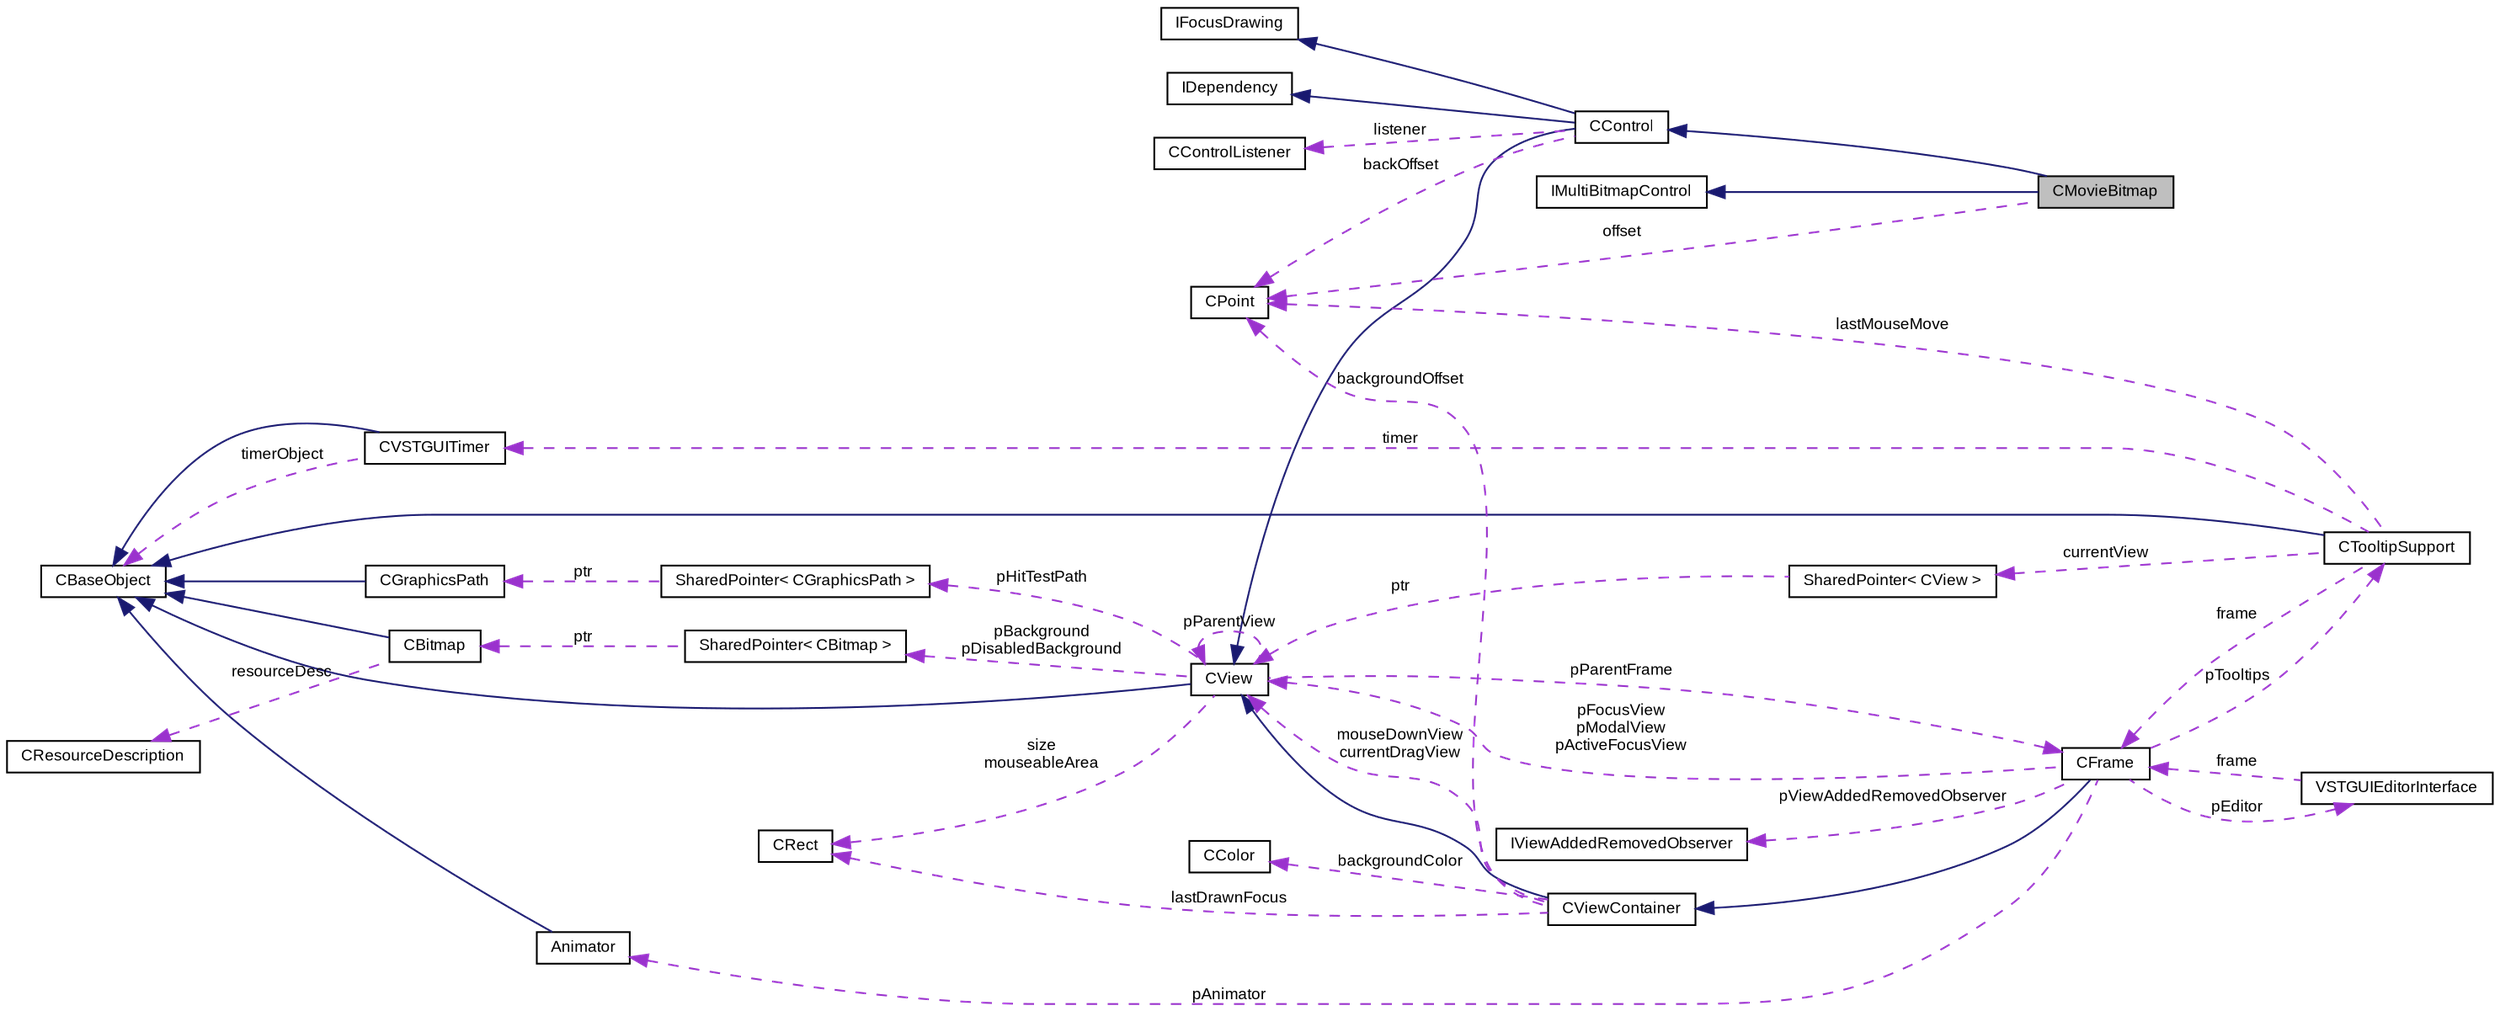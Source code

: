 digraph G
{
  bgcolor="transparent";
  edge [fontname="Arial",fontsize="9",labelfontname="Arial",labelfontsize="9"];
  node [fontname="Arial",fontsize="9",shape=record];
  rankdir=LR;
  Node1 [label="CMovieBitmap",height=0.2,width=0.4,color="black", fillcolor="grey75", style="filled" fontcolor="black"];
  Node2 -> Node1 [dir=back,color="midnightblue",fontsize="9",style="solid",fontname="Arial"];
  Node2 [label="CControl",height=0.2,width=0.4,color="black",URL="$class_v_s_t_g_u_i_1_1_c_control.html",tooltip="base class of all VSTGUI controls"];
  Node3 -> Node2 [dir=back,color="midnightblue",fontsize="9",style="solid",fontname="Arial"];
  Node3 [label="CView",height=0.2,width=0.4,color="black",URL="$class_v_s_t_g_u_i_1_1_c_view.html",tooltip="Base Class of all view objects."];
  Node4 -> Node3 [dir=back,color="midnightblue",fontsize="9",style="solid",fontname="Arial"];
  Node4 [label="CBaseObject",height=0.2,width=0.4,color="black",URL="$class_v_s_t_g_u_i_1_1_c_base_object.html",tooltip="Base Object with reference counter."];
  Node5 -> Node3 [dir=back,color="darkorchid3",fontsize="9",style="dashed",label="pBackground\npDisabledBackground",fontname="Arial"];
  Node5 [label="SharedPointer\< CBitmap \>",height=0.2,width=0.4,color="black",URL="$class_v_s_t_g_u_i_1_1_shared_pointer.html"];
  Node6 -> Node5 [dir=back,color="darkorchid3",fontsize="9",style="dashed",label="ptr",fontname="Arial"];
  Node6 [label="CBitmap",height=0.2,width=0.4,color="black",URL="$class_v_s_t_g_u_i_1_1_c_bitmap.html",tooltip="Encapsulates various platform depended kinds of bitmaps."];
  Node4 -> Node6 [dir=back,color="midnightblue",fontsize="9",style="solid",fontname="Arial"];
  Node7 -> Node6 [dir=back,color="darkorchid3",fontsize="9",style="dashed",label="resourceDesc",fontname="Arial"];
  Node7 [label="CResourceDescription",height=0.2,width=0.4,color="black",URL="$class_v_s_t_g_u_i_1_1_c_resource_description.html",tooltip="Describes a resource by name or by ID."];
  Node8 -> Node3 [dir=back,color="darkorchid3",fontsize="9",style="dashed",label="pParentFrame",fontname="Arial"];
  Node8 [label="CFrame",height=0.2,width=0.4,color="black",URL="$class_v_s_t_g_u_i_1_1_c_frame.html",tooltip="The CFrame is the parent container of all views."];
  Node9 -> Node8 [dir=back,color="midnightblue",fontsize="9",style="solid",fontname="Arial"];
  Node9 [label="CViewContainer",height=0.2,width=0.4,color="black",URL="$class_v_s_t_g_u_i_1_1_c_view_container.html",tooltip="Container Class of CView objects."];
  Node3 -> Node9 [dir=back,color="midnightblue",fontsize="9",style="solid",fontname="Arial"];
  Node3 -> Node9 [dir=back,color="darkorchid3",fontsize="9",style="dashed",label="mouseDownView\ncurrentDragView",fontname="Arial"];
  Node10 -> Node9 [dir=back,color="darkorchid3",fontsize="9",style="dashed",label="backgroundOffset",fontname="Arial"];
  Node10 [label="CPoint",height=0.2,width=0.4,color="black",URL="$struct_v_s_t_g_u_i_1_1_c_point.html",tooltip="Point structure."];
  Node11 -> Node9 [dir=back,color="darkorchid3",fontsize="9",style="dashed",label="backgroundColor",fontname="Arial"];
  Node11 [label="CColor",height=0.2,width=0.4,color="black",URL="$struct_v_s_t_g_u_i_1_1_c_color.html",tooltip="RGBA Color structure."];
  Node12 -> Node9 [dir=back,color="darkorchid3",fontsize="9",style="dashed",label="lastDrawnFocus",fontname="Arial"];
  Node12 [label="CRect",height=0.2,width=0.4,color="black",URL="$struct_v_s_t_g_u_i_1_1_c_rect.html",tooltip="Rect structure."];
  Node13 -> Node8 [dir=back,color="darkorchid3",fontsize="9",style="dashed",label="pViewAddedRemovedObserver",fontname="Arial"];
  Node13 [label="IViewAddedRemovedObserver",height=0.2,width=0.4,color="black",URL="$class_v_s_t_g_u_i_1_1_i_view_added_removed_observer.html",tooltip="view added removed observer interface for CFrame"];
  Node3 -> Node8 [dir=back,color="darkorchid3",fontsize="9",style="dashed",label="pFocusView\npModalView\npActiveFocusView",fontname="Arial"];
  Node14 -> Node8 [dir=back,color="darkorchid3",fontsize="9",style="dashed",label="pAnimator",fontname="Arial"];
  Node14 [label="Animator",height=0.2,width=0.4,color="black",URL="$class_v_s_t_g_u_i_1_1_animation_1_1_animator.html",tooltip="Animation runner."];
  Node4 -> Node14 [dir=back,color="midnightblue",fontsize="9",style="solid",fontname="Arial"];
  Node15 -> Node8 [dir=back,color="darkorchid3",fontsize="9",style="dashed",label="pTooltips",fontname="Arial"];
  Node15 [label="CTooltipSupport",height=0.2,width=0.4,color="black",URL="$class_v_s_t_g_u_i_1_1_c_tooltip_support.html",tooltip="Generic Tooltip Support class."];
  Node4 -> Node15 [dir=back,color="midnightblue",fontsize="9",style="solid",fontname="Arial"];
  Node8 -> Node15 [dir=back,color="darkorchid3",fontsize="9",style="dashed",label="frame",fontname="Arial"];
  Node16 -> Node15 [dir=back,color="darkorchid3",fontsize="9",style="dashed",label="currentView",fontname="Arial"];
  Node16 [label="SharedPointer\< CView \>",height=0.2,width=0.4,color="black",URL="$class_v_s_t_g_u_i_1_1_shared_pointer.html"];
  Node3 -> Node16 [dir=back,color="darkorchid3",fontsize="9",style="dashed",label="ptr",fontname="Arial"];
  Node10 -> Node15 [dir=back,color="darkorchid3",fontsize="9",style="dashed",label="lastMouseMove",fontname="Arial"];
  Node17 -> Node15 [dir=back,color="darkorchid3",fontsize="9",style="dashed",label="timer",fontname="Arial"];
  Node17 [label="CVSTGUITimer",height=0.2,width=0.4,color="black",URL="$class_v_s_t_g_u_i_1_1_c_v_s_t_g_u_i_timer.html",tooltip="A timer class, which posts timer messages to CBaseObjects."];
  Node4 -> Node17 [dir=back,color="midnightblue",fontsize="9",style="solid",fontname="Arial"];
  Node4 -> Node17 [dir=back,color="darkorchid3",fontsize="9",style="dashed",label="timerObject",fontname="Arial"];
  Node18 -> Node8 [dir=back,color="darkorchid3",fontsize="9",style="dashed",label="pEditor",fontname="Arial"];
  Node18 [label="VSTGUIEditorInterface",height=0.2,width=0.4,color="black",URL="$class_v_s_t_g_u_i_1_1_v_s_t_g_u_i_editor_interface.html"];
  Node8 -> Node18 [dir=back,color="darkorchid3",fontsize="9",style="dashed",label="frame",fontname="Arial"];
  Node3 -> Node3 [dir=back,color="darkorchid3",fontsize="9",style="dashed",label="pParentView",fontname="Arial"];
  Node19 -> Node3 [dir=back,color="darkorchid3",fontsize="9",style="dashed",label="pHitTestPath",fontname="Arial"];
  Node19 [label="SharedPointer\< CGraphicsPath \>",height=0.2,width=0.4,color="black",URL="$class_v_s_t_g_u_i_1_1_shared_pointer.html"];
  Node20 -> Node19 [dir=back,color="darkorchid3",fontsize="9",style="dashed",label="ptr",fontname="Arial"];
  Node20 [label="CGraphicsPath",height=0.2,width=0.4,color="black",URL="$class_v_s_t_g_u_i_1_1_c_graphics_path.html",tooltip="Graphics Path Object."];
  Node4 -> Node20 [dir=back,color="midnightblue",fontsize="9",style="solid",fontname="Arial"];
  Node12 -> Node3 [dir=back,color="darkorchid3",fontsize="9",style="dashed",label="size\nmouseableArea",fontname="Arial"];
  Node21 -> Node2 [dir=back,color="midnightblue",fontsize="9",style="solid",fontname="Arial"];
  Node21 [label="IFocusDrawing",height=0.2,width=0.4,color="black",URL="$class_v_s_t_g_u_i_1_1_i_focus_drawing.html",tooltip="Custom focus drawing interface."];
  Node22 -> Node2 [dir=back,color="midnightblue",fontsize="9",style="solid",fontname="Arial"];
  Node22 [label="IDependency",height=0.2,width=0.4,color="black",URL="$class_v_s_t_g_u_i_1_1_i_dependency.html",tooltip="simple dependency between objects."];
  Node23 -> Node2 [dir=back,color="darkorchid3",fontsize="9",style="dashed",label="listener",fontname="Arial"];
  Node23 [label="CControlListener",height=0.2,width=0.4,color="black",URL="$class_c_control_listener.html"];
  Node10 -> Node2 [dir=back,color="darkorchid3",fontsize="9",style="dashed",label="backOffset",fontname="Arial"];
  Node24 -> Node1 [dir=back,color="midnightblue",fontsize="9",style="solid",fontname="Arial"];
  Node24 [label="IMultiBitmapControl",height=0.2,width=0.4,color="black",URL="$class_v_s_t_g_u_i_1_1_i_multi_bitmap_control.html",tooltip="interface for controls with sub images"];
  Node10 -> Node1 [dir=back,color="darkorchid3",fontsize="9",style="dashed",label="offset",fontname="Arial"];
}

